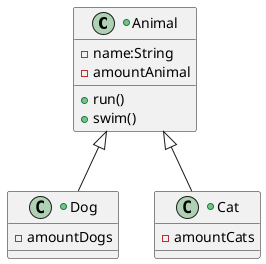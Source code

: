 @startuml

+class Animal {
-name:String
-amountAnimal

+run()
+swim()
}

+class Dog {
-amountDogs
}

+class Cat {
-amountCats
}

Animal <|-- Dog
Animal <|-- Cat
@enduml